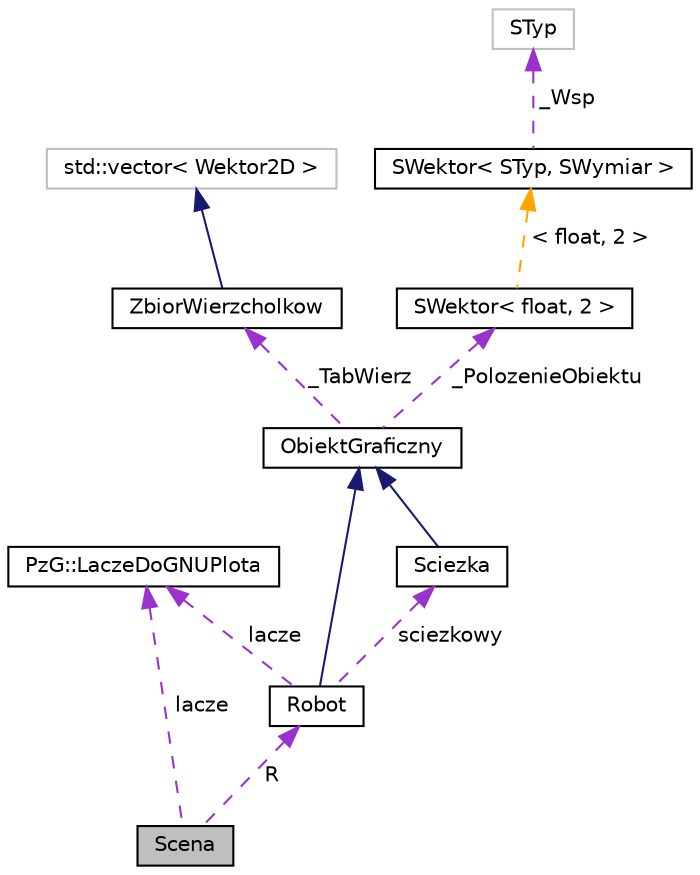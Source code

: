 digraph "Scena"
{
  edge [fontname="Helvetica",fontsize="10",labelfontname="Helvetica",labelfontsize="10"];
  node [fontname="Helvetica",fontsize="10",shape=record];
  Node1 [label="Scena",height=0.2,width=0.4,color="black", fillcolor="grey75", style="filled", fontcolor="black"];
  Node2 -> Node1 [dir="back",color="darkorchid3",fontsize="10",style="dashed",label=" lacze" ,fontname="Helvetica"];
  Node2 [label="PzG::LaczeDoGNUPlota",height=0.2,width=0.4,color="black", fillcolor="white", style="filled",URL="$classPzG_1_1LaczeDoGNUPlota.html",tooltip="Klasa realizuje interfejs do programu GNUPlot. "];
  Node3 -> Node1 [dir="back",color="darkorchid3",fontsize="10",style="dashed",label=" R" ,fontname="Helvetica"];
  Node3 [label="Robot",height=0.2,width=0.4,color="black", fillcolor="white", style="filled",URL="$classRobot.html",tooltip="Modeluje Robota którym będziemy poruszać po scenie. "];
  Node4 -> Node3 [dir="back",color="midnightblue",fontsize="10",style="solid",fontname="Helvetica"];
  Node4 [label="ObiektGraficzny",height=0.2,width=0.4,color="black", fillcolor="white", style="filled",URL="$classObiektGraficzny.html",tooltip="Modeluje obiekt, który ma swoją reprezentację graficzną "];
  Node5 -> Node4 [dir="back",color="darkorchid3",fontsize="10",style="dashed",label=" _TabWierz" ,fontname="Helvetica"];
  Node5 [label="ZbiorWierzcholkow",height=0.2,width=0.4,color="black", fillcolor="white", style="filled",URL="$classZbiorWierzcholkow.html",tooltip="Modeluje kontener do którego są wrzucane wierzchołki obiektów. "];
  Node6 -> Node5 [dir="back",color="midnightblue",fontsize="10",style="solid",fontname="Helvetica"];
  Node6 [label="std::vector\< Wektor2D \>",height=0.2,width=0.4,color="grey75", fillcolor="white", style="filled"];
  Node7 -> Node4 [dir="back",color="darkorchid3",fontsize="10",style="dashed",label=" _PolozenieObiektu" ,fontname="Helvetica"];
  Node7 [label="SWektor\< float, 2 \>",height=0.2,width=0.4,color="black", fillcolor="white", style="filled",URL="$classSWektor.html"];
  Node8 -> Node7 [dir="back",color="orange",fontsize="10",style="dashed",label=" \< float, 2 \>" ,fontname="Helvetica"];
  Node8 [label="SWektor\< STyp, SWymiar \>",height=0.2,width=0.4,color="black", fillcolor="white", style="filled",URL="$classSWektor.html",tooltip="Szablon klasy wektor parametryzowanej wymiarem i typem współrzędnych. "];
  Node9 -> Node8 [dir="back",color="darkorchid3",fontsize="10",style="dashed",label=" _Wsp" ,fontname="Helvetica"];
  Node9 [label="STyp",height=0.2,width=0.4,color="grey75", fillcolor="white", style="filled"];
  Node10 -> Node3 [dir="back",color="darkorchid3",fontsize="10",style="dashed",label=" sciezkowy" ,fontname="Helvetica"];
  Node10 [label="Sciezka",height=0.2,width=0.4,color="black", fillcolor="white", style="filled",URL="$classSciezka.html",tooltip="Modeluje linię ciągnącą się za robotem. "];
  Node4 -> Node10 [dir="back",color="midnightblue",fontsize="10",style="solid",fontname="Helvetica"];
  Node2 -> Node3 [dir="back",color="darkorchid3",fontsize="10",style="dashed",label=" lacze" ,fontname="Helvetica"];
}
